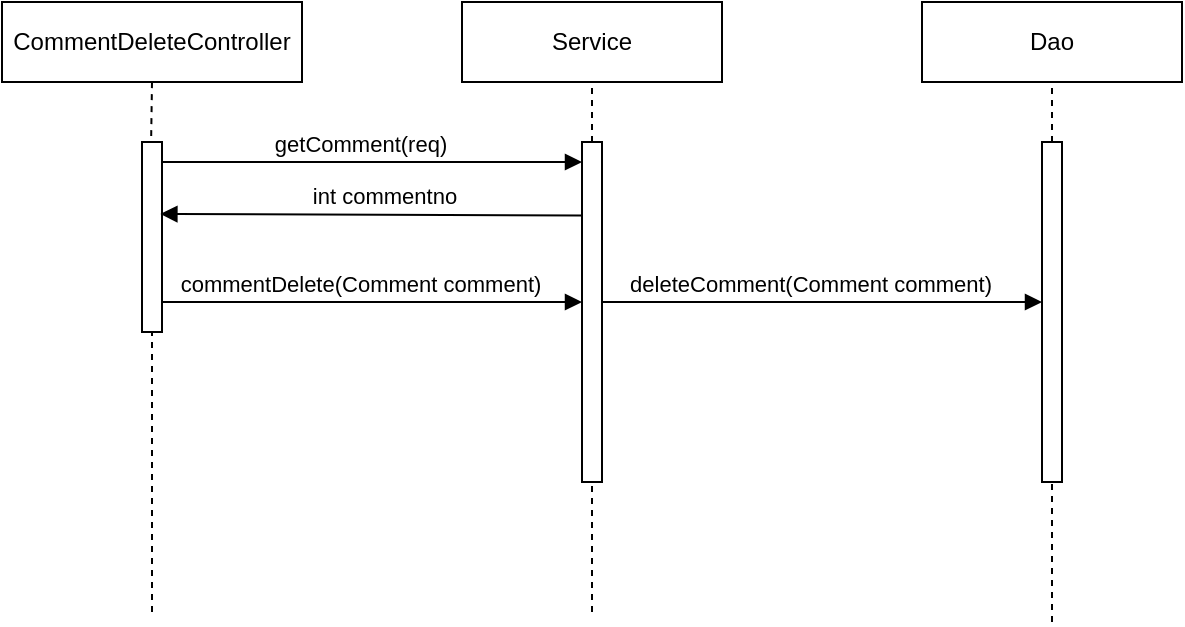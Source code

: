 <mxfile version="13.2.6" type="github">
  <diagram id="QAx-k87LzNcGFMitbncS" name="Page-1">
    <mxGraphModel dx="1278" dy="585" grid="1" gridSize="10" guides="1" tooltips="1" connect="1" arrows="1" fold="1" page="1" pageScale="1" pageWidth="827" pageHeight="1169" math="0" shadow="0">
      <root>
        <mxCell id="0" />
        <mxCell id="1" parent="0" />
        <mxCell id="xjzEFVUjIHPvtNHWl0Mq-1" value="CommentDeleteController" style="rounded=0;whiteSpace=wrap;html=1;" vertex="1" parent="1">
          <mxGeometry x="110" y="160" width="150" height="40" as="geometry" />
        </mxCell>
        <mxCell id="xjzEFVUjIHPvtNHWl0Mq-2" value="Service" style="rounded=0;whiteSpace=wrap;html=1;" vertex="1" parent="1">
          <mxGeometry x="340" y="160" width="130" height="40" as="geometry" />
        </mxCell>
        <mxCell id="xjzEFVUjIHPvtNHWl0Mq-3" value="Dao" style="rounded=0;whiteSpace=wrap;html=1;" vertex="1" parent="1">
          <mxGeometry x="570" y="160" width="130" height="40" as="geometry" />
        </mxCell>
        <mxCell id="xjzEFVUjIHPvtNHWl0Mq-4" value="" style="endArrow=none;dashed=1;html=1;entryX=0.5;entryY=1;entryDx=0;entryDy=0;" edge="1" parent="1" target="xjzEFVUjIHPvtNHWl0Mq-2">
          <mxGeometry width="50" height="50" relative="1" as="geometry">
            <mxPoint x="405" y="230" as="sourcePoint" />
            <mxPoint x="400" y="390" as="targetPoint" />
          </mxGeometry>
        </mxCell>
        <mxCell id="xjzEFVUjIHPvtNHWl0Mq-5" value="" style="endArrow=none;dashed=1;html=1;entryX=0.5;entryY=1;entryDx=0;entryDy=0;" edge="1" parent="1" source="xjzEFVUjIHPvtNHWl0Mq-13" target="xjzEFVUjIHPvtNHWl0Mq-3">
          <mxGeometry width="50" height="50" relative="1" as="geometry">
            <mxPoint x="635" y="470" as="sourcePoint" />
            <mxPoint x="405" y="210" as="targetPoint" />
          </mxGeometry>
        </mxCell>
        <mxCell id="xjzEFVUjIHPvtNHWl0Mq-6" value="" style="endArrow=none;dashed=1;html=1;entryX=0.5;entryY=1;entryDx=0;entryDy=0;" edge="1" parent="1">
          <mxGeometry width="50" height="50" relative="1" as="geometry">
            <mxPoint x="405" y="465" as="sourcePoint" />
            <mxPoint x="405" y="270" as="targetPoint" />
          </mxGeometry>
        </mxCell>
        <mxCell id="xjzEFVUjIHPvtNHWl0Mq-7" value="" style="html=1;points=[];perimeter=orthogonalPerimeter;" vertex="1" parent="1">
          <mxGeometry x="400" y="230" width="10" height="170" as="geometry" />
        </mxCell>
        <mxCell id="xjzEFVUjIHPvtNHWl0Mq-8" value="" style="html=1;points=[];perimeter=orthogonalPerimeter;" vertex="1" parent="1">
          <mxGeometry x="180" y="230" width="10" height="95" as="geometry" />
        </mxCell>
        <mxCell id="xjzEFVUjIHPvtNHWl0Mq-9" value="commentDelete(Comment comment)" style="html=1;verticalAlign=bottom;endArrow=block;" edge="1" parent="1" source="xjzEFVUjIHPvtNHWl0Mq-8">
          <mxGeometry x="-0.059" width="80" relative="1" as="geometry">
            <mxPoint x="230" y="310" as="sourcePoint" />
            <mxPoint x="400" y="310" as="targetPoint" />
            <mxPoint as="offset" />
          </mxGeometry>
        </mxCell>
        <mxCell id="xjzEFVUjIHPvtNHWl0Mq-10" value="deleteComment(Comment comment)" style="html=1;verticalAlign=bottom;endArrow=block;" edge="1" parent="1" target="xjzEFVUjIHPvtNHWl0Mq-13">
          <mxGeometry x="-0.058" width="80" relative="1" as="geometry">
            <mxPoint x="410" y="310.0" as="sourcePoint" />
            <mxPoint x="580" y="310" as="targetPoint" />
            <mxPoint as="offset" />
          </mxGeometry>
        </mxCell>
        <mxCell id="xjzEFVUjIHPvtNHWl0Mq-11" value="" style="endArrow=none;dashed=1;html=1;" edge="1" parent="1" target="xjzEFVUjIHPvtNHWl0Mq-8">
          <mxGeometry width="50" height="50" relative="1" as="geometry">
            <mxPoint x="185" y="465" as="sourcePoint" />
            <mxPoint x="185" y="330" as="targetPoint" />
          </mxGeometry>
        </mxCell>
        <mxCell id="xjzEFVUjIHPvtNHWl0Mq-12" value="" style="endArrow=none;dashed=1;html=1;entryX=0.5;entryY=1;entryDx=0;entryDy=0;exitX=0.46;exitY=-0.031;exitDx=0;exitDy=0;exitPerimeter=0;" edge="1" parent="1" source="xjzEFVUjIHPvtNHWl0Mq-8" target="xjzEFVUjIHPvtNHWl0Mq-1">
          <mxGeometry width="50" height="50" relative="1" as="geometry">
            <mxPoint x="360" y="310" as="sourcePoint" />
            <mxPoint x="360" y="290" as="targetPoint" />
          </mxGeometry>
        </mxCell>
        <mxCell id="xjzEFVUjIHPvtNHWl0Mq-13" value="" style="html=1;points=[];perimeter=orthogonalPerimeter;" vertex="1" parent="1">
          <mxGeometry x="630" y="230" width="10" height="170" as="geometry" />
        </mxCell>
        <mxCell id="xjzEFVUjIHPvtNHWl0Mq-14" value="" style="endArrow=none;dashed=1;html=1;entryX=0.5;entryY=1;entryDx=0;entryDy=0;" edge="1" parent="1" target="xjzEFVUjIHPvtNHWl0Mq-13">
          <mxGeometry width="50" height="50" relative="1" as="geometry">
            <mxPoint x="635" y="470" as="sourcePoint" />
            <mxPoint x="635" y="200" as="targetPoint" />
          </mxGeometry>
        </mxCell>
        <mxCell id="xjzEFVUjIHPvtNHWl0Mq-17" value="getComment(req)" style="html=1;verticalAlign=bottom;endArrow=block;" edge="1" parent="1" source="xjzEFVUjIHPvtNHWl0Mq-8">
          <mxGeometry x="-0.059" width="80" relative="1" as="geometry">
            <mxPoint x="230" y="240" as="sourcePoint" />
            <mxPoint x="400" y="240" as="targetPoint" />
            <mxPoint as="offset" />
          </mxGeometry>
        </mxCell>
        <mxCell id="xjzEFVUjIHPvtNHWl0Mq-20" value="int commentno" style="html=1;verticalAlign=bottom;endArrow=block;entryX=0.92;entryY=0.379;entryDx=0;entryDy=0;entryPerimeter=0;" edge="1" parent="1" target="xjzEFVUjIHPvtNHWl0Mq-8">
          <mxGeometry x="-0.058" width="80" relative="1" as="geometry">
            <mxPoint x="400" y="266.785" as="sourcePoint" />
            <mxPoint x="229.2" y="266.785" as="targetPoint" />
            <mxPoint as="offset" />
          </mxGeometry>
        </mxCell>
      </root>
    </mxGraphModel>
  </diagram>
</mxfile>
